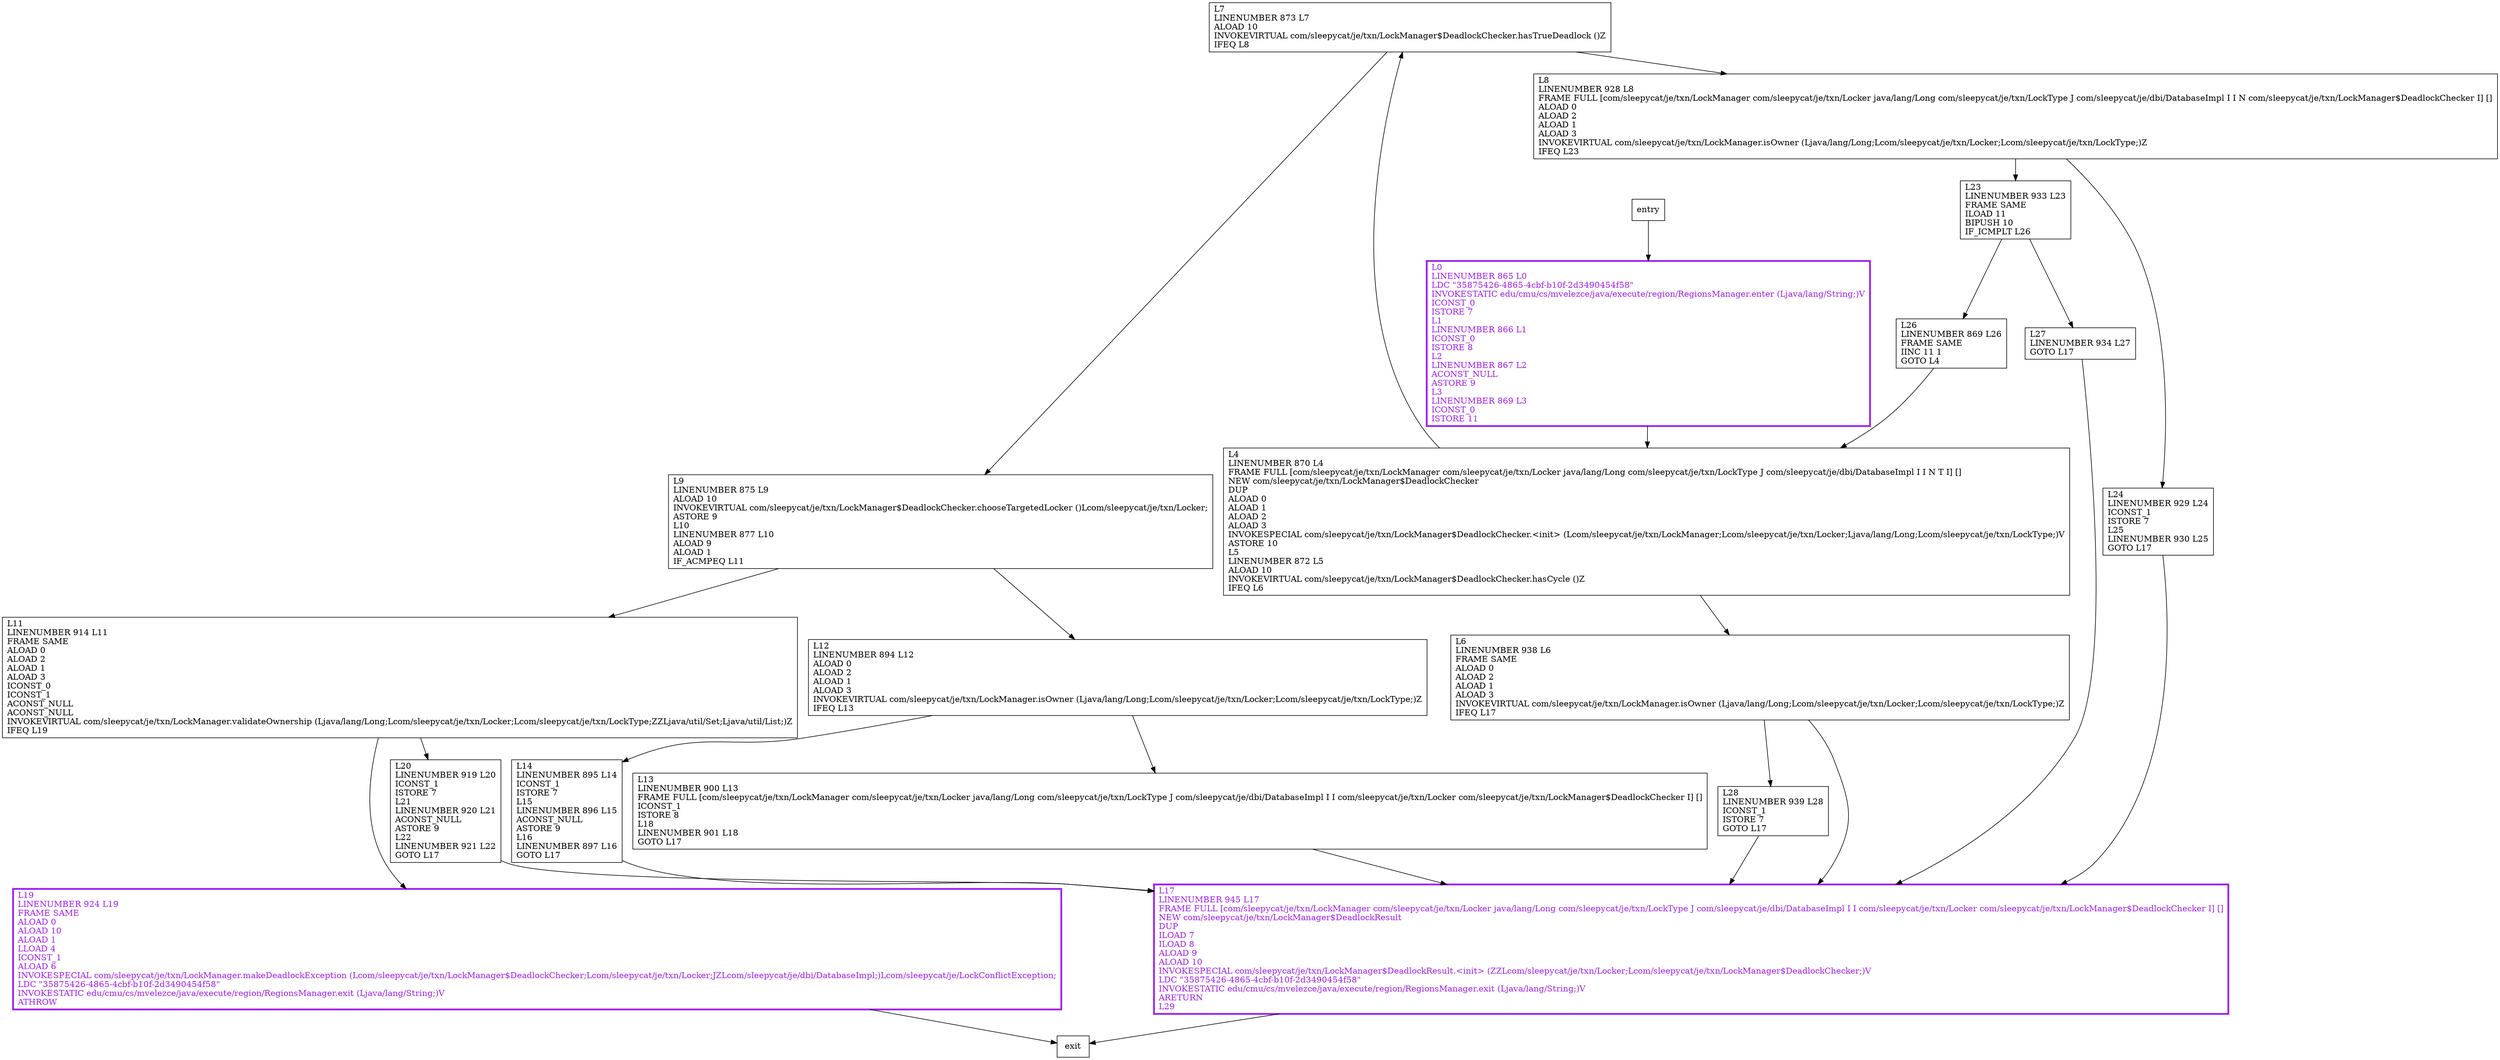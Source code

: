 digraph checkAndHandleDeadlock {
node [shape=record];
766687974 [label="L14\lLINENUMBER 895 L14\lICONST_1\lISTORE 7\lL15\lLINENUMBER 896 L15\lACONST_NULL\lASTORE 9\lL16\lLINENUMBER 897 L16\lGOTO L17\l"];
1427811054 [label="L20\lLINENUMBER 919 L20\lICONST_1\lISTORE 7\lL21\lLINENUMBER 920 L21\lACONST_NULL\lASTORE 9\lL22\lLINENUMBER 921 L22\lGOTO L17\l"];
854512005 [label="L7\lLINENUMBER 873 L7\lALOAD 10\lINVOKEVIRTUAL com/sleepycat/je/txn/LockManager$DeadlockChecker.hasTrueDeadlock ()Z\lIFEQ L8\l"];
167747095 [label="L12\lLINENUMBER 894 L12\lALOAD 0\lALOAD 2\lALOAD 1\lALOAD 3\lINVOKEVIRTUAL com/sleepycat/je/txn/LockManager.isOwner (Ljava/lang/Long;Lcom/sleepycat/je/txn/Locker;Lcom/sleepycat/je/txn/LockType;)Z\lIFEQ L13\l"];
496117093 [label="L0\lLINENUMBER 865 L0\lLDC \"35875426-4865-4cbf-b10f-2d3490454f58\"\lINVOKESTATIC edu/cmu/cs/mvelezce/java/execute/region/RegionsManager.enter (Ljava/lang/String;)V\lICONST_0\lISTORE 7\lL1\lLINENUMBER 866 L1\lICONST_0\lISTORE 8\lL2\lLINENUMBER 867 L2\lACONST_NULL\lASTORE 9\lL3\lLINENUMBER 869 L3\lICONST_0\lISTORE 11\l"];
1306070224 [label="L8\lLINENUMBER 928 L8\lFRAME FULL [com/sleepycat/je/txn/LockManager com/sleepycat/je/txn/Locker java/lang/Long com/sleepycat/je/txn/LockType J com/sleepycat/je/dbi/DatabaseImpl I I N com/sleepycat/je/txn/LockManager$DeadlockChecker I] []\lALOAD 0\lALOAD 2\lALOAD 1\lALOAD 3\lINVOKEVIRTUAL com/sleepycat/je/txn/LockManager.isOwner (Ljava/lang/Long;Lcom/sleepycat/je/txn/Locker;Lcom/sleepycat/je/txn/LockType;)Z\lIFEQ L23\l"];
1252295491 [label="L28\lLINENUMBER 939 L28\lICONST_1\lISTORE 7\lGOTO L17\l"];
680041643 [label="L13\lLINENUMBER 900 L13\lFRAME FULL [com/sleepycat/je/txn/LockManager com/sleepycat/je/txn/Locker java/lang/Long com/sleepycat/je/txn/LockType J com/sleepycat/je/dbi/DatabaseImpl I I com/sleepycat/je/txn/Locker com/sleepycat/je/txn/LockManager$DeadlockChecker I] []\lICONST_1\lISTORE 8\lL18\lLINENUMBER 901 L18\lGOTO L17\l"];
1075839206 [label="L6\lLINENUMBER 938 L6\lFRAME SAME\lALOAD 0\lALOAD 2\lALOAD 1\lALOAD 3\lINVOKEVIRTUAL com/sleepycat/je/txn/LockManager.isOwner (Ljava/lang/Long;Lcom/sleepycat/je/txn/Locker;Lcom/sleepycat/je/txn/LockType;)Z\lIFEQ L17\l"];
488735914 [label="L23\lLINENUMBER 933 L23\lFRAME SAME\lILOAD 11\lBIPUSH 10\lIF_ICMPLT L26\l"];
1481152097 [label="L17\lLINENUMBER 945 L17\lFRAME FULL [com/sleepycat/je/txn/LockManager com/sleepycat/je/txn/Locker java/lang/Long com/sleepycat/je/txn/LockType J com/sleepycat/je/dbi/DatabaseImpl I I com/sleepycat/je/txn/Locker com/sleepycat/je/txn/LockManager$DeadlockChecker I] []\lNEW com/sleepycat/je/txn/LockManager$DeadlockResult\lDUP\lILOAD 7\lILOAD 8\lALOAD 9\lALOAD 10\lINVOKESPECIAL com/sleepycat/je/txn/LockManager$DeadlockResult.\<init\> (ZZLcom/sleepycat/je/txn/Locker;Lcom/sleepycat/je/txn/LockManager$DeadlockChecker;)V\lLDC \"35875426-4865-4cbf-b10f-2d3490454f58\"\lINVOKESTATIC edu/cmu/cs/mvelezce/java/execute/region/RegionsManager.exit (Ljava/lang/String;)V\lARETURN\lL29\l"];
1284877450 [label="L9\lLINENUMBER 875 L9\lALOAD 10\lINVOKEVIRTUAL com/sleepycat/je/txn/LockManager$DeadlockChecker.chooseTargetedLocker ()Lcom/sleepycat/je/txn/Locker;\lASTORE 9\lL10\lLINENUMBER 877 L10\lALOAD 9\lALOAD 1\lIF_ACMPEQ L11\l"];
493621306 [label="L27\lLINENUMBER 934 L27\lGOTO L17\l"];
1226344702 [label="L11\lLINENUMBER 914 L11\lFRAME SAME\lALOAD 0\lALOAD 2\lALOAD 1\lALOAD 3\lICONST_0\lICONST_1\lACONST_NULL\lACONST_NULL\lINVOKEVIRTUAL com/sleepycat/je/txn/LockManager.validateOwnership (Ljava/lang/Long;Lcom/sleepycat/je/txn/Locker;Lcom/sleepycat/je/txn/LockType;ZZLjava/util/Set;Ljava/util/List;)Z\lIFEQ L19\l"];
966465826 [label="L19\lLINENUMBER 924 L19\lFRAME SAME\lALOAD 0\lALOAD 10\lALOAD 1\lLLOAD 4\lICONST_1\lALOAD 6\lINVOKESPECIAL com/sleepycat/je/txn/LockManager.makeDeadlockException (Lcom/sleepycat/je/txn/LockManager$DeadlockChecker;Lcom/sleepycat/je/txn/Locker;JZLcom/sleepycat/je/dbi/DatabaseImpl;)Lcom/sleepycat/je/LockConflictException;\lLDC \"35875426-4865-4cbf-b10f-2d3490454f58\"\lINVOKESTATIC edu/cmu/cs/mvelezce/java/execute/region/RegionsManager.exit (Ljava/lang/String;)V\lATHROW\l"];
1164481724 [label="L4\lLINENUMBER 870 L4\lFRAME FULL [com/sleepycat/je/txn/LockManager com/sleepycat/je/txn/Locker java/lang/Long com/sleepycat/je/txn/LockType J com/sleepycat/je/dbi/DatabaseImpl I I N T I] []\lNEW com/sleepycat/je/txn/LockManager$DeadlockChecker\lDUP\lALOAD 0\lALOAD 1\lALOAD 2\lALOAD 3\lINVOKESPECIAL com/sleepycat/je/txn/LockManager$DeadlockChecker.\<init\> (Lcom/sleepycat/je/txn/LockManager;Lcom/sleepycat/je/txn/Locker;Ljava/lang/Long;Lcom/sleepycat/je/txn/LockType;)V\lASTORE 10\lL5\lLINENUMBER 872 L5\lALOAD 10\lINVOKEVIRTUAL com/sleepycat/je/txn/LockManager$DeadlockChecker.hasCycle ()Z\lIFEQ L6\l"];
2095007932 [label="L26\lLINENUMBER 869 L26\lFRAME SAME\lIINC 11 1\lGOTO L4\l"];
21426557 [label="L24\lLINENUMBER 929 L24\lICONST_1\lISTORE 7\lL25\lLINENUMBER 930 L25\lGOTO L17\l"];
entry;
exit;
766687974 -> 1481152097
1427811054 -> 1481152097
854512005 -> 1284877450
854512005 -> 1306070224
167747095 -> 766687974
167747095 -> 680041643
496117093 -> 1164481724
1306070224 -> 488735914
1306070224 -> 21426557
1252295491 -> 1481152097
680041643 -> 1481152097
1075839206 -> 1481152097
1075839206 -> 1252295491
488735914 -> 493621306
488735914 -> 2095007932
entry -> 496117093
1481152097 -> exit
1284877450 -> 167747095
1284877450 -> 1226344702
493621306 -> 1481152097
1226344702 -> 1427811054
1226344702 -> 966465826
966465826 -> exit
1164481724 -> 1075839206
1164481724 -> 854512005
2095007932 -> 1164481724
21426557 -> 1481152097
1481152097[fontcolor="purple", penwidth=3, color="purple"];
496117093[fontcolor="purple", penwidth=3, color="purple"];
966465826[fontcolor="purple", penwidth=3, color="purple"];
}

